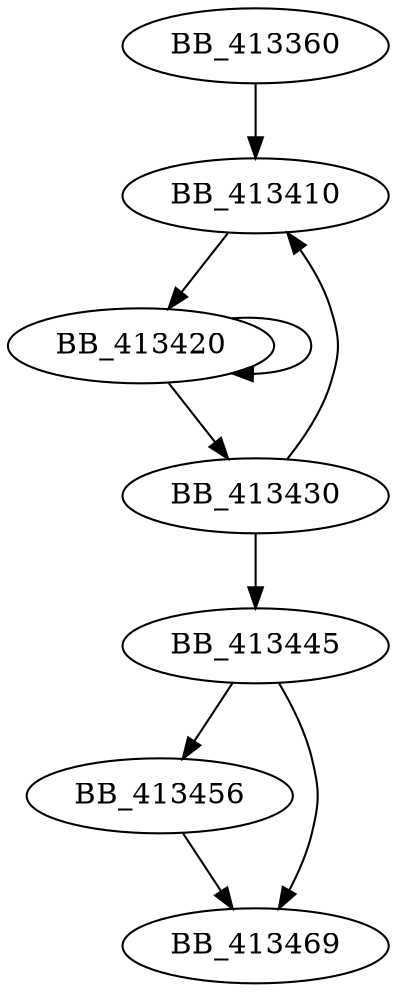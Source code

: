 DiGraph sub_413360{
BB_413360->BB_413410
BB_413410->BB_413420
BB_413420->BB_413420
BB_413420->BB_413430
BB_413430->BB_413410
BB_413430->BB_413445
BB_413445->BB_413456
BB_413445->BB_413469
BB_413456->BB_413469
}
